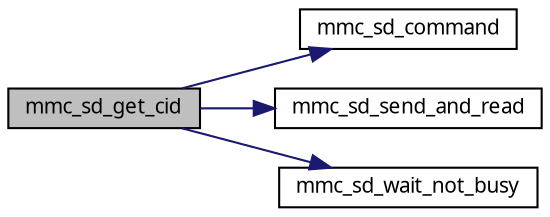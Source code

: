 digraph G
{
  edge [fontname="FreeSans.ttf",fontsize=10,labelfontname="FreeSans.ttf",labelfontsize=10];
  node [fontname="FreeSans.ttf",fontsize=10,shape=record];
  rankdir=LR;
  Node1 [label="mmc_sd_get_cid",height=0.2,width=0.4,color="black", fillcolor="grey75", style="filled" fontcolor="black"];
  Node1 -> Node2 [color="midnightblue",fontsize=10,style="solid",fontname="FreeSans.ttf"];
  Node2 [label="mmc_sd_command",height=0.2,width=0.4,color="black", fillcolor="white", style="filled",URL="$a00053.html#d44c557819de442a38af1a63af2b7eb6"];
  Node1 -> Node3 [color="midnightblue",fontsize=10,style="solid",fontname="FreeSans.ttf"];
  Node3 [label="mmc_sd_send_and_read",height=0.2,width=0.4,color="black", fillcolor="white", style="filled",URL="$a00053.html#5dd1159797d002ed8fa7344e4d661bbb"];
  Node1 -> Node4 [color="midnightblue",fontsize=10,style="solid",fontname="FreeSans.ttf"];
  Node4 [label="mmc_sd_wait_not_busy",height=0.2,width=0.4,color="black", fillcolor="white", style="filled",URL="$a00053.html#b8c6dec121c640e11375ffe22264dd52"];
}
